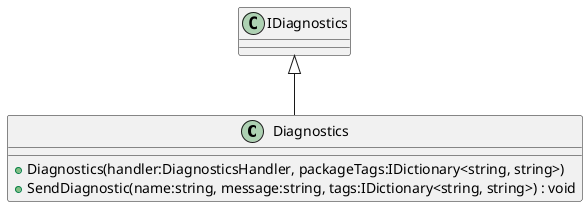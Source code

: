 @startuml
class Diagnostics {
    + Diagnostics(handler:DiagnosticsHandler, packageTags:IDictionary<string, string>)
    + SendDiagnostic(name:string, message:string, tags:IDictionary<string, string>) : void
}
IDiagnostics <|-- Diagnostics
@enduml
